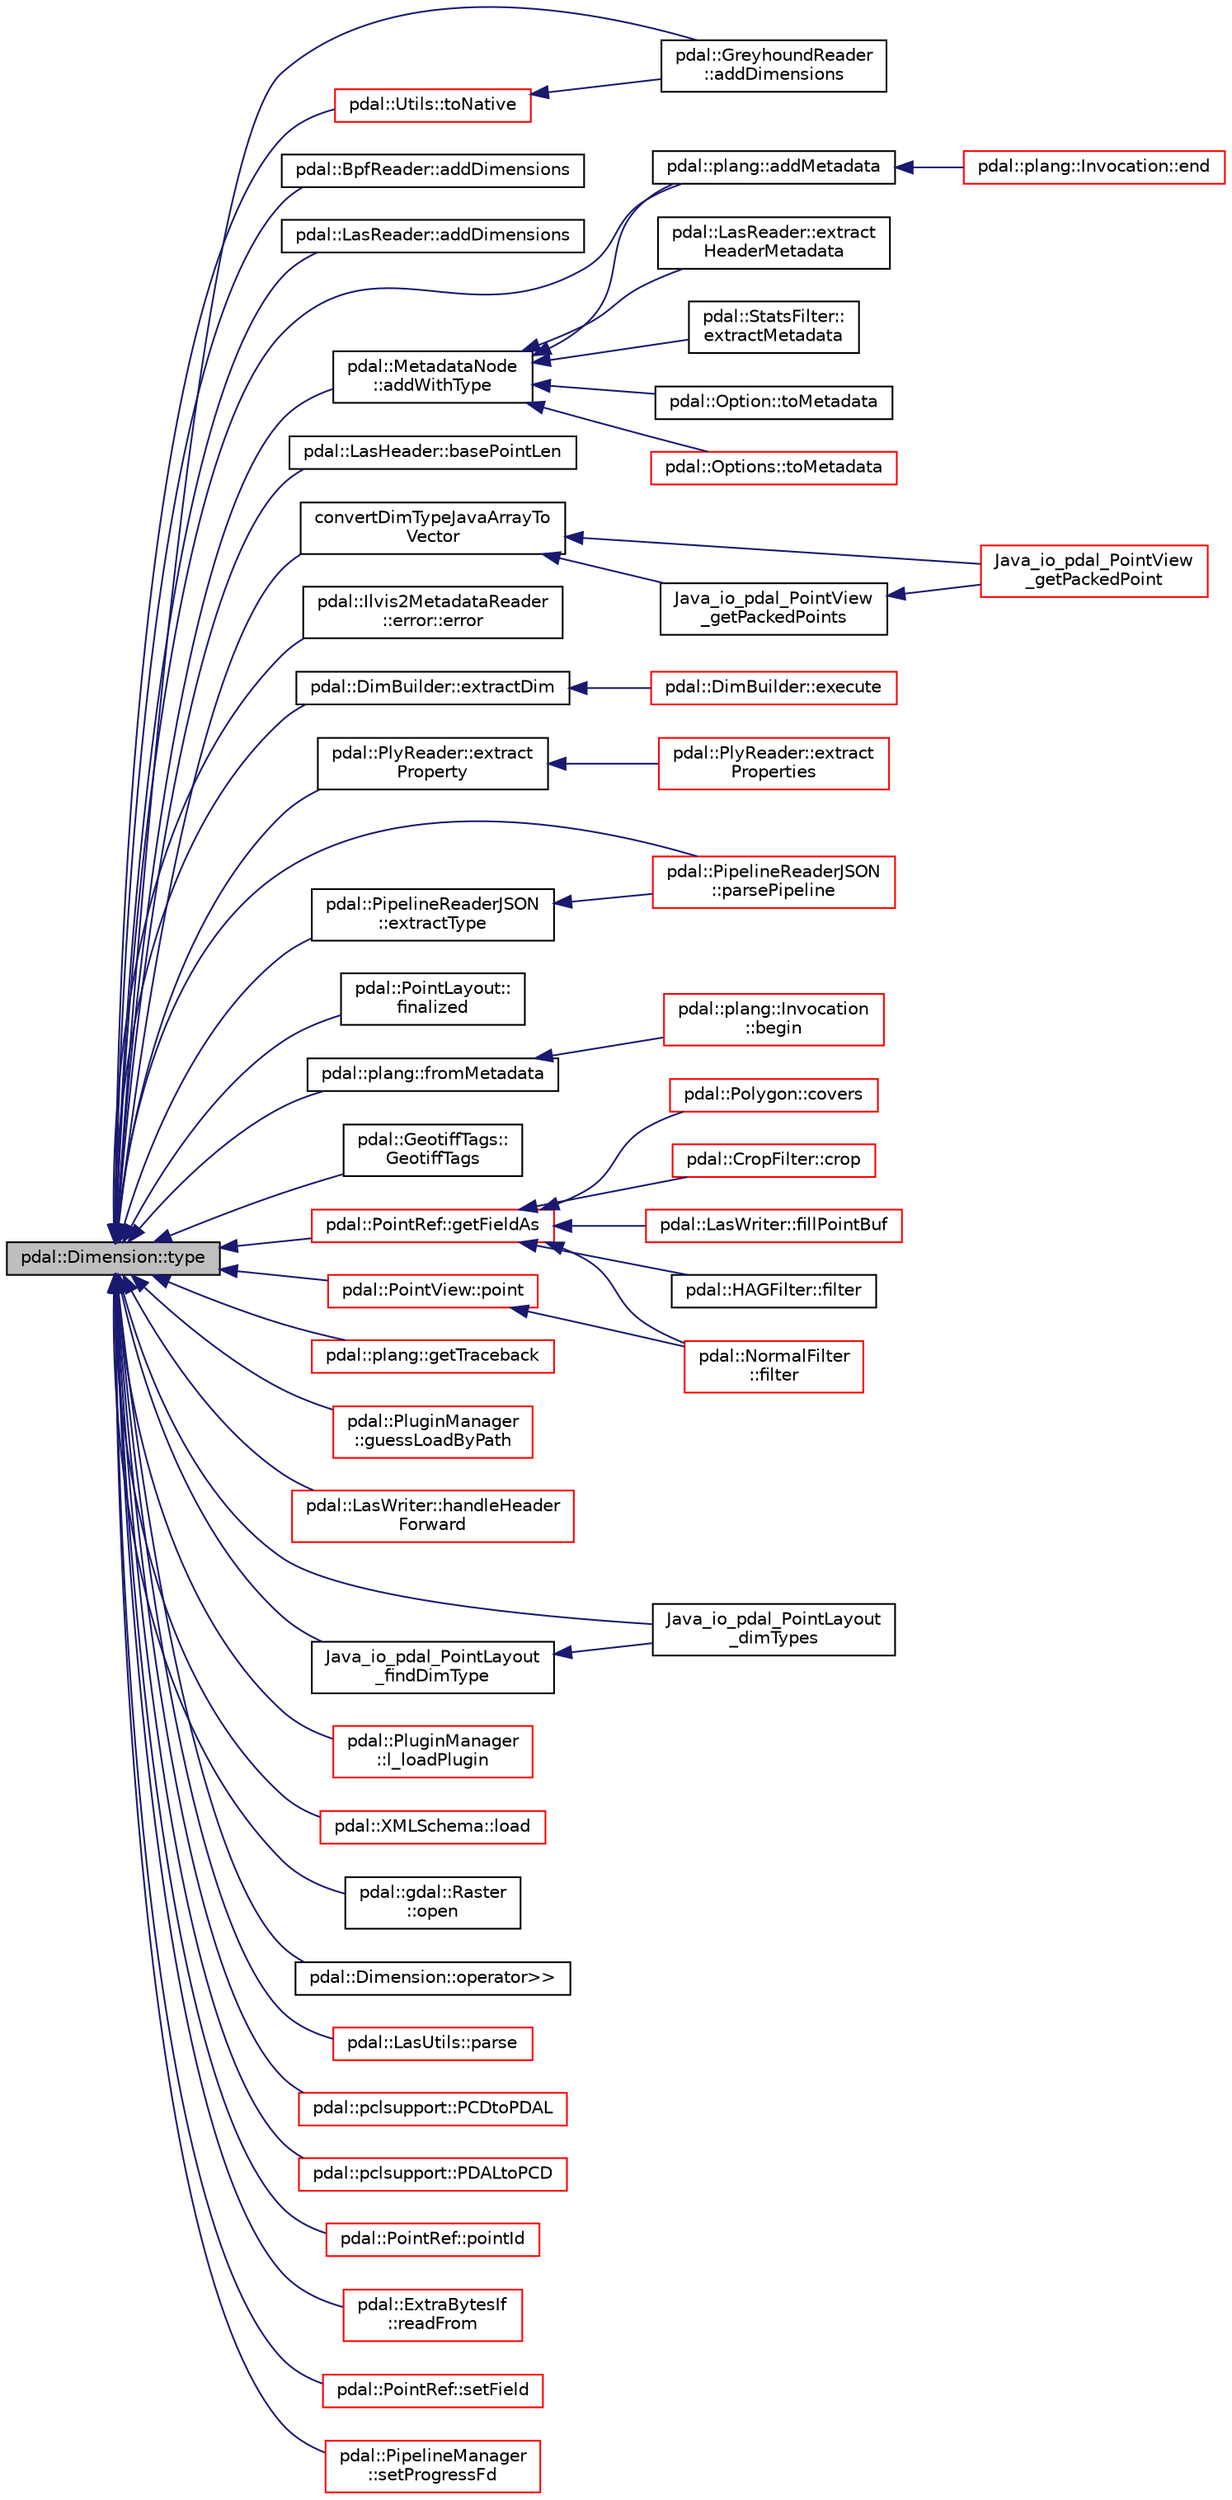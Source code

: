 digraph "pdal::Dimension::type"
{
  edge [fontname="Helvetica",fontsize="10",labelfontname="Helvetica",labelfontsize="10"];
  node [fontname="Helvetica",fontsize="10",shape=record];
  rankdir="LR";
  Node1 [label="pdal::Dimension::type",height=0.2,width=0.4,color="black", fillcolor="grey75", style="filled", fontcolor="black"];
  Node1 -> Node2 [dir="back",color="midnightblue",fontsize="10",style="solid",fontname="Helvetica"];
  Node2 [label="pdal::GreyhoundReader\l::addDimensions",height=0.2,width=0.4,color="black", fillcolor="white", style="filled",URL="$classpdal_1_1GreyhoundReader.html#a8e91ad9eaf4bcaefa3b47f43f7121ec5"];
  Node1 -> Node3 [dir="back",color="midnightblue",fontsize="10",style="solid",fontname="Helvetica"];
  Node3 [label="pdal::BpfReader::addDimensions",height=0.2,width=0.4,color="black", fillcolor="white", style="filled",URL="$classpdal_1_1BpfReader.html#ae414937251ec7ed9c16f73830f043785"];
  Node1 -> Node4 [dir="back",color="midnightblue",fontsize="10",style="solid",fontname="Helvetica"];
  Node4 [label="pdal::LasReader::addDimensions",height=0.2,width=0.4,color="black", fillcolor="white", style="filled",URL="$classpdal_1_1LasReader.html#a75e74d4d4b28c02a2be5eb21ec64d0ce"];
  Node1 -> Node5 [dir="back",color="midnightblue",fontsize="10",style="solid",fontname="Helvetica"];
  Node5 [label="pdal::plang::addMetadata",height=0.2,width=0.4,color="black", fillcolor="white", style="filled",URL="$namespacepdal_1_1plang.html#a347812e81fc1e69ef7780226acdc8a7a"];
  Node5 -> Node6 [dir="back",color="midnightblue",fontsize="10",style="solid",fontname="Helvetica"];
  Node6 [label="pdal::plang::Invocation::end",height=0.2,width=0.4,color="red", fillcolor="white", style="filled",URL="$classpdal_1_1plang_1_1Invocation.html#af0a21ef9951d6a5eefcc59c9c2e847b8"];
  Node1 -> Node7 [dir="back",color="midnightblue",fontsize="10",style="solid",fontname="Helvetica"];
  Node7 [label="pdal::MetadataNode\l::addWithType",height=0.2,width=0.4,color="black", fillcolor="white", style="filled",URL="$classpdal_1_1MetadataNode.html#a198cc59ea0083b8758eb80a3025d1937"];
  Node7 -> Node5 [dir="back",color="midnightblue",fontsize="10",style="solid",fontname="Helvetica"];
  Node7 -> Node8 [dir="back",color="midnightblue",fontsize="10",style="solid",fontname="Helvetica"];
  Node8 [label="pdal::LasReader::extract\lHeaderMetadata",height=0.2,width=0.4,color="black", fillcolor="white", style="filled",URL="$classpdal_1_1LasReader.html#ae37da23f5ec384cb4b43be8c9676805a"];
  Node7 -> Node9 [dir="back",color="midnightblue",fontsize="10",style="solid",fontname="Helvetica"];
  Node9 [label="pdal::StatsFilter::\lextractMetadata",height=0.2,width=0.4,color="black", fillcolor="white", style="filled",URL="$classpdal_1_1StatsFilter.html#a374631f225f1fba0918b159c1353142e"];
  Node7 -> Node10 [dir="back",color="midnightblue",fontsize="10",style="solid",fontname="Helvetica"];
  Node10 [label="pdal::Option::toMetadata",height=0.2,width=0.4,color="black", fillcolor="white", style="filled",URL="$classpdal_1_1Option.html#a9e7c5414e5a1bf5538daf44ed26aa24c"];
  Node7 -> Node11 [dir="back",color="midnightblue",fontsize="10",style="solid",fontname="Helvetica"];
  Node11 [label="pdal::Options::toMetadata",height=0.2,width=0.4,color="red", fillcolor="white", style="filled",URL="$classpdal_1_1Options.html#a80b214f5c77242292e8f123b75e33bbc"];
  Node1 -> Node12 [dir="back",color="midnightblue",fontsize="10",style="solid",fontname="Helvetica"];
  Node12 [label="pdal::LasHeader::basePointLen",height=0.2,width=0.4,color="black", fillcolor="white", style="filled",URL="$classpdal_1_1LasHeader.html#a8c75a676412257844f13d6e355ebc444"];
  Node1 -> Node13 [dir="back",color="midnightblue",fontsize="10",style="solid",fontname="Helvetica"];
  Node13 [label="convertDimTypeJavaArrayTo\lVector",height=0.2,width=0.4,color="black", fillcolor="white", style="filled",URL="$io__pdal__PointView_8cpp.html#ad0eb885be2fafdfed53c74d8c125b9a1"];
  Node13 -> Node14 [dir="back",color="midnightblue",fontsize="10",style="solid",fontname="Helvetica"];
  Node14 [label="Java_io_pdal_PointView\l_getPackedPoint",height=0.2,width=0.4,color="red", fillcolor="white", style="filled",URL="$io__pdal__PointView_8cpp.html#ae26ebc1bcf0b9ddd66beccd20c3356ca"];
  Node13 -> Node15 [dir="back",color="midnightblue",fontsize="10",style="solid",fontname="Helvetica"];
  Node15 [label="Java_io_pdal_PointView\l_getPackedPoints",height=0.2,width=0.4,color="black", fillcolor="white", style="filled",URL="$io__pdal__PointView_8cpp.html#a5cd11ffe3330df455cd4981e1d46123b"];
  Node15 -> Node14 [dir="back",color="midnightblue",fontsize="10",style="solid",fontname="Helvetica"];
  Node1 -> Node16 [dir="back",color="midnightblue",fontsize="10",style="solid",fontname="Helvetica"];
  Node16 [label="pdal::Ilvis2MetadataReader\l::error::error",height=0.2,width=0.4,color="black", fillcolor="white", style="filled",URL="$structpdal_1_1Ilvis2MetadataReader_1_1error.html#a74ad9ea99c3a3001c65934319d78c54a"];
  Node1 -> Node17 [dir="back",color="midnightblue",fontsize="10",style="solid",fontname="Helvetica"];
  Node17 [label="pdal::DimBuilder::extractDim",height=0.2,width=0.4,color="black", fillcolor="white", style="filled",URL="$classpdal_1_1DimBuilder.html#a51bc21469f4546a9d5152f725ae41345"];
  Node17 -> Node18 [dir="back",color="midnightblue",fontsize="10",style="solid",fontname="Helvetica"];
  Node18 [label="pdal::DimBuilder::execute",height=0.2,width=0.4,color="red", fillcolor="white", style="filled",URL="$classpdal_1_1DimBuilder.html#a80dc37c7ba907d37af6ce04620364855"];
  Node1 -> Node19 [dir="back",color="midnightblue",fontsize="10",style="solid",fontname="Helvetica"];
  Node19 [label="pdal::PlyReader::extract\lProperty",height=0.2,width=0.4,color="black", fillcolor="white", style="filled",URL="$classpdal_1_1PlyReader.html#a4e99f726dfafb257dd9acbca102cd633"];
  Node19 -> Node20 [dir="back",color="midnightblue",fontsize="10",style="solid",fontname="Helvetica"];
  Node20 [label="pdal::PlyReader::extract\lProperties",height=0.2,width=0.4,color="red", fillcolor="white", style="filled",URL="$classpdal_1_1PlyReader.html#ae3efcc96eca62b8d710e725b3358e88c"];
  Node1 -> Node21 [dir="back",color="midnightblue",fontsize="10",style="solid",fontname="Helvetica"];
  Node21 [label="pdal::PipelineReaderJSON\l::extractType",height=0.2,width=0.4,color="black", fillcolor="white", style="filled",URL="$classpdal_1_1PipelineReaderJSON.html#a27915d5192ad17fa25791e12a8d0df85"];
  Node21 -> Node22 [dir="back",color="midnightblue",fontsize="10",style="solid",fontname="Helvetica"];
  Node22 [label="pdal::PipelineReaderJSON\l::parsePipeline",height=0.2,width=0.4,color="red", fillcolor="white", style="filled",URL="$classpdal_1_1PipelineReaderJSON.html#a648ae28bf1b1fc54a9aa92b5d880c434"];
  Node1 -> Node23 [dir="back",color="midnightblue",fontsize="10",style="solid",fontname="Helvetica"];
  Node23 [label="pdal::PointLayout::\lfinalized",height=0.2,width=0.4,color="black", fillcolor="white", style="filled",URL="$classpdal_1_1PointLayout.html#a41955b0c316d4ae4d34eca8768be2ef9"];
  Node1 -> Node24 [dir="back",color="midnightblue",fontsize="10",style="solid",fontname="Helvetica"];
  Node24 [label="pdal::plang::fromMetadata",height=0.2,width=0.4,color="black", fillcolor="white", style="filled",URL="$namespacepdal_1_1plang.html#aadb0654c8e74d07ceb868c94f430f94a"];
  Node24 -> Node25 [dir="back",color="midnightblue",fontsize="10",style="solid",fontname="Helvetica"];
  Node25 [label="pdal::plang::Invocation\l::begin",height=0.2,width=0.4,color="red", fillcolor="white", style="filled",URL="$classpdal_1_1plang_1_1Invocation.html#adfe14b064df9a0d4dcf2d1da8a7cb1d8"];
  Node1 -> Node26 [dir="back",color="midnightblue",fontsize="10",style="solid",fontname="Helvetica"];
  Node26 [label="pdal::GeotiffTags::\lGeotiffTags",height=0.2,width=0.4,color="black", fillcolor="white", style="filled",URL="$classpdal_1_1GeotiffTags.html#a458f5102ba4629d26231540764fb5c89"];
  Node1 -> Node27 [dir="back",color="midnightblue",fontsize="10",style="solid",fontname="Helvetica"];
  Node27 [label="pdal::PointRef::getFieldAs",height=0.2,width=0.4,color="red", fillcolor="white", style="filled",URL="$classpdal_1_1PointRef.html#a4038a597d11918978943e286d58cd4c5"];
  Node27 -> Node28 [dir="back",color="midnightblue",fontsize="10",style="solid",fontname="Helvetica"];
  Node28 [label="pdal::Polygon::covers",height=0.2,width=0.4,color="red", fillcolor="white", style="filled",URL="$classpdal_1_1Polygon.html#aa4fd8878774f007838019b35ebf882f2"];
  Node27 -> Node29 [dir="back",color="midnightblue",fontsize="10",style="solid",fontname="Helvetica"];
  Node29 [label="pdal::CropFilter::crop",height=0.2,width=0.4,color="red", fillcolor="white", style="filled",URL="$classpdal_1_1CropFilter.html#afb4d4b9e875f6d07b552194eadb1ea84"];
  Node27 -> Node30 [dir="back",color="midnightblue",fontsize="10",style="solid",fontname="Helvetica"];
  Node30 [label="pdal::LasWriter::fillPointBuf",height=0.2,width=0.4,color="red", fillcolor="white", style="filled",URL="$classpdal_1_1LasWriter.html#a1f2739e7ca9aec5d5cf06255fc5576e8"];
  Node27 -> Node31 [dir="back",color="midnightblue",fontsize="10",style="solid",fontname="Helvetica"];
  Node31 [label="pdal::HAGFilter::filter",height=0.2,width=0.4,color="black", fillcolor="white", style="filled",URL="$classpdal_1_1HAGFilter.html#af2b63a5eed2c9b3d27bc5b37851b5c71"];
  Node27 -> Node32 [dir="back",color="midnightblue",fontsize="10",style="solid",fontname="Helvetica"];
  Node32 [label="pdal::NormalFilter\l::filter",height=0.2,width=0.4,color="red", fillcolor="white", style="filled",URL="$classpdal_1_1NormalFilter.html#a8bf36602629c8ff4ba8d7563b444aa2d"];
  Node1 -> Node33 [dir="back",color="midnightblue",fontsize="10",style="solid",fontname="Helvetica"];
  Node33 [label="pdal::plang::getTraceback",height=0.2,width=0.4,color="red", fillcolor="white", style="filled",URL="$namespacepdal_1_1plang.html#a6204cabd4bae7a037b9cc90fa1ef90f1"];
  Node1 -> Node34 [dir="back",color="midnightblue",fontsize="10",style="solid",fontname="Helvetica"];
  Node34 [label="pdal::PluginManager\l::guessLoadByPath",height=0.2,width=0.4,color="red", fillcolor="white", style="filled",URL="$classpdal_1_1PluginManager.html#a4b104d8173aec62bcd3745ddee7aa3d5"];
  Node1 -> Node35 [dir="back",color="midnightblue",fontsize="10",style="solid",fontname="Helvetica"];
  Node35 [label="pdal::LasWriter::handleHeader\lForward",height=0.2,width=0.4,color="red", fillcolor="white", style="filled",URL="$classpdal_1_1LasWriter.html#ade04e04a657bb03720151c59a8c86b45"];
  Node1 -> Node36 [dir="back",color="midnightblue",fontsize="10",style="solid",fontname="Helvetica"];
  Node36 [label="Java_io_pdal_PointLayout\l_dimTypes",height=0.2,width=0.4,color="black", fillcolor="white", style="filled",URL="$io__pdal__PointLayout_8cpp.html#af8f3a3de6a0ef392cba87a2b07e47432"];
  Node1 -> Node37 [dir="back",color="midnightblue",fontsize="10",style="solid",fontname="Helvetica"];
  Node37 [label="Java_io_pdal_PointLayout\l_findDimType",height=0.2,width=0.4,color="black", fillcolor="white", style="filled",URL="$io__pdal__PointLayout_8cpp.html#a22262f107c6949fdacc3af0a35f1e07c"];
  Node37 -> Node36 [dir="back",color="midnightblue",fontsize="10",style="solid",fontname="Helvetica"];
  Node1 -> Node38 [dir="back",color="midnightblue",fontsize="10",style="solid",fontname="Helvetica"];
  Node38 [label="pdal::PluginManager\l::l_loadPlugin",height=0.2,width=0.4,color="red", fillcolor="white", style="filled",URL="$classpdal_1_1PluginManager.html#a15e7ad2b6a2960400decd9845b382c40"];
  Node1 -> Node39 [dir="back",color="midnightblue",fontsize="10",style="solid",fontname="Helvetica"];
  Node39 [label="pdal::XMLSchema::load",height=0.2,width=0.4,color="red", fillcolor="white", style="filled",URL="$classpdal_1_1XMLSchema.html#a8d8bec5759963e5226704a4fcc98e232"];
  Node1 -> Node40 [dir="back",color="midnightblue",fontsize="10",style="solid",fontname="Helvetica"];
  Node40 [label="pdal::gdal::Raster\l::open",height=0.2,width=0.4,color="black", fillcolor="white", style="filled",URL="$classpdal_1_1gdal_1_1Raster.html#aecd184cbda37b4dd0c84f58f1086f55f"];
  Node1 -> Node41 [dir="back",color="midnightblue",fontsize="10",style="solid",fontname="Helvetica"];
  Node41 [label="pdal::Dimension::operator\>\>",height=0.2,width=0.4,color="black", fillcolor="white", style="filled",URL="$namespacepdal_1_1Dimension.html#a29c6d3bc031ca651c00ea5fc52fdbac1"];
  Node1 -> Node42 [dir="back",color="midnightblue",fontsize="10",style="solid",fontname="Helvetica"];
  Node42 [label="pdal::LasUtils::parse",height=0.2,width=0.4,color="red", fillcolor="white", style="filled",URL="$namespacepdal_1_1LasUtils.html#aa78ca118dc2638ab806bec5afb12b224"];
  Node1 -> Node22 [dir="back",color="midnightblue",fontsize="10",style="solid",fontname="Helvetica"];
  Node1 -> Node43 [dir="back",color="midnightblue",fontsize="10",style="solid",fontname="Helvetica"];
  Node43 [label="pdal::pclsupport::PCDtoPDAL",height=0.2,width=0.4,color="red", fillcolor="white", style="filled",URL="$namespacepdal_1_1pclsupport.html#a6b2c6f96f8219e030d2ec6c9c1ec2697",tooltip="Convert PCD point cloud to PDAL. "];
  Node1 -> Node44 [dir="back",color="midnightblue",fontsize="10",style="solid",fontname="Helvetica"];
  Node44 [label="pdal::pclsupport::PDALtoPCD",height=0.2,width=0.4,color="red", fillcolor="white", style="filled",URL="$namespacepdal_1_1pclsupport.html#ade7f04ae01cc02b8a30eb4beb48f9d75",tooltip="Convert PDAL point cloud to PCD. "];
  Node1 -> Node45 [dir="back",color="midnightblue",fontsize="10",style="solid",fontname="Helvetica"];
  Node45 [label="pdal::PointView::point",height=0.2,width=0.4,color="red", fillcolor="white", style="filled",URL="$classpdal_1_1PointView.html#a8a70be04f4a4cc38c6f21a03364b3e52"];
  Node45 -> Node32 [dir="back",color="midnightblue",fontsize="10",style="solid",fontname="Helvetica"];
  Node1 -> Node46 [dir="back",color="midnightblue",fontsize="10",style="solid",fontname="Helvetica"];
  Node46 [label="pdal::PointRef::pointId",height=0.2,width=0.4,color="red", fillcolor="white", style="filled",URL="$classpdal_1_1PointRef.html#ae6ca67ab4acd1fd5bd330bc3eaeec971"];
  Node1 -> Node47 [dir="back",color="midnightblue",fontsize="10",style="solid",fontname="Helvetica"];
  Node47 [label="pdal::ExtraBytesIf\l::readFrom",height=0.2,width=0.4,color="red", fillcolor="white", style="filled",URL="$classpdal_1_1ExtraBytesIf.html#a7988b9509f89bc822dc981700ad50c5b"];
  Node1 -> Node48 [dir="back",color="midnightblue",fontsize="10",style="solid",fontname="Helvetica"];
  Node48 [label="pdal::PointRef::setField",height=0.2,width=0.4,color="red", fillcolor="white", style="filled",URL="$classpdal_1_1PointRef.html#ad482c3195126757878cac8358dc9dccc"];
  Node1 -> Node49 [dir="back",color="midnightblue",fontsize="10",style="solid",fontname="Helvetica"];
  Node49 [label="pdal::PipelineManager\l::setProgressFd",height=0.2,width=0.4,color="red", fillcolor="white", style="filled",URL="$classpdal_1_1PipelineManager.html#a0572034db4bf50f45ced28dc5af478bb"];
  Node1 -> Node50 [dir="back",color="midnightblue",fontsize="10",style="solid",fontname="Helvetica"];
  Node50 [label="pdal::Utils::toNative",height=0.2,width=0.4,color="red", fillcolor="white", style="filled",URL="$namespacepdal_1_1Utils.html#a59253304d0f929e3a3ea00f09636002f"];
  Node50 -> Node2 [dir="back",color="midnightblue",fontsize="10",style="solid",fontname="Helvetica"];
}
